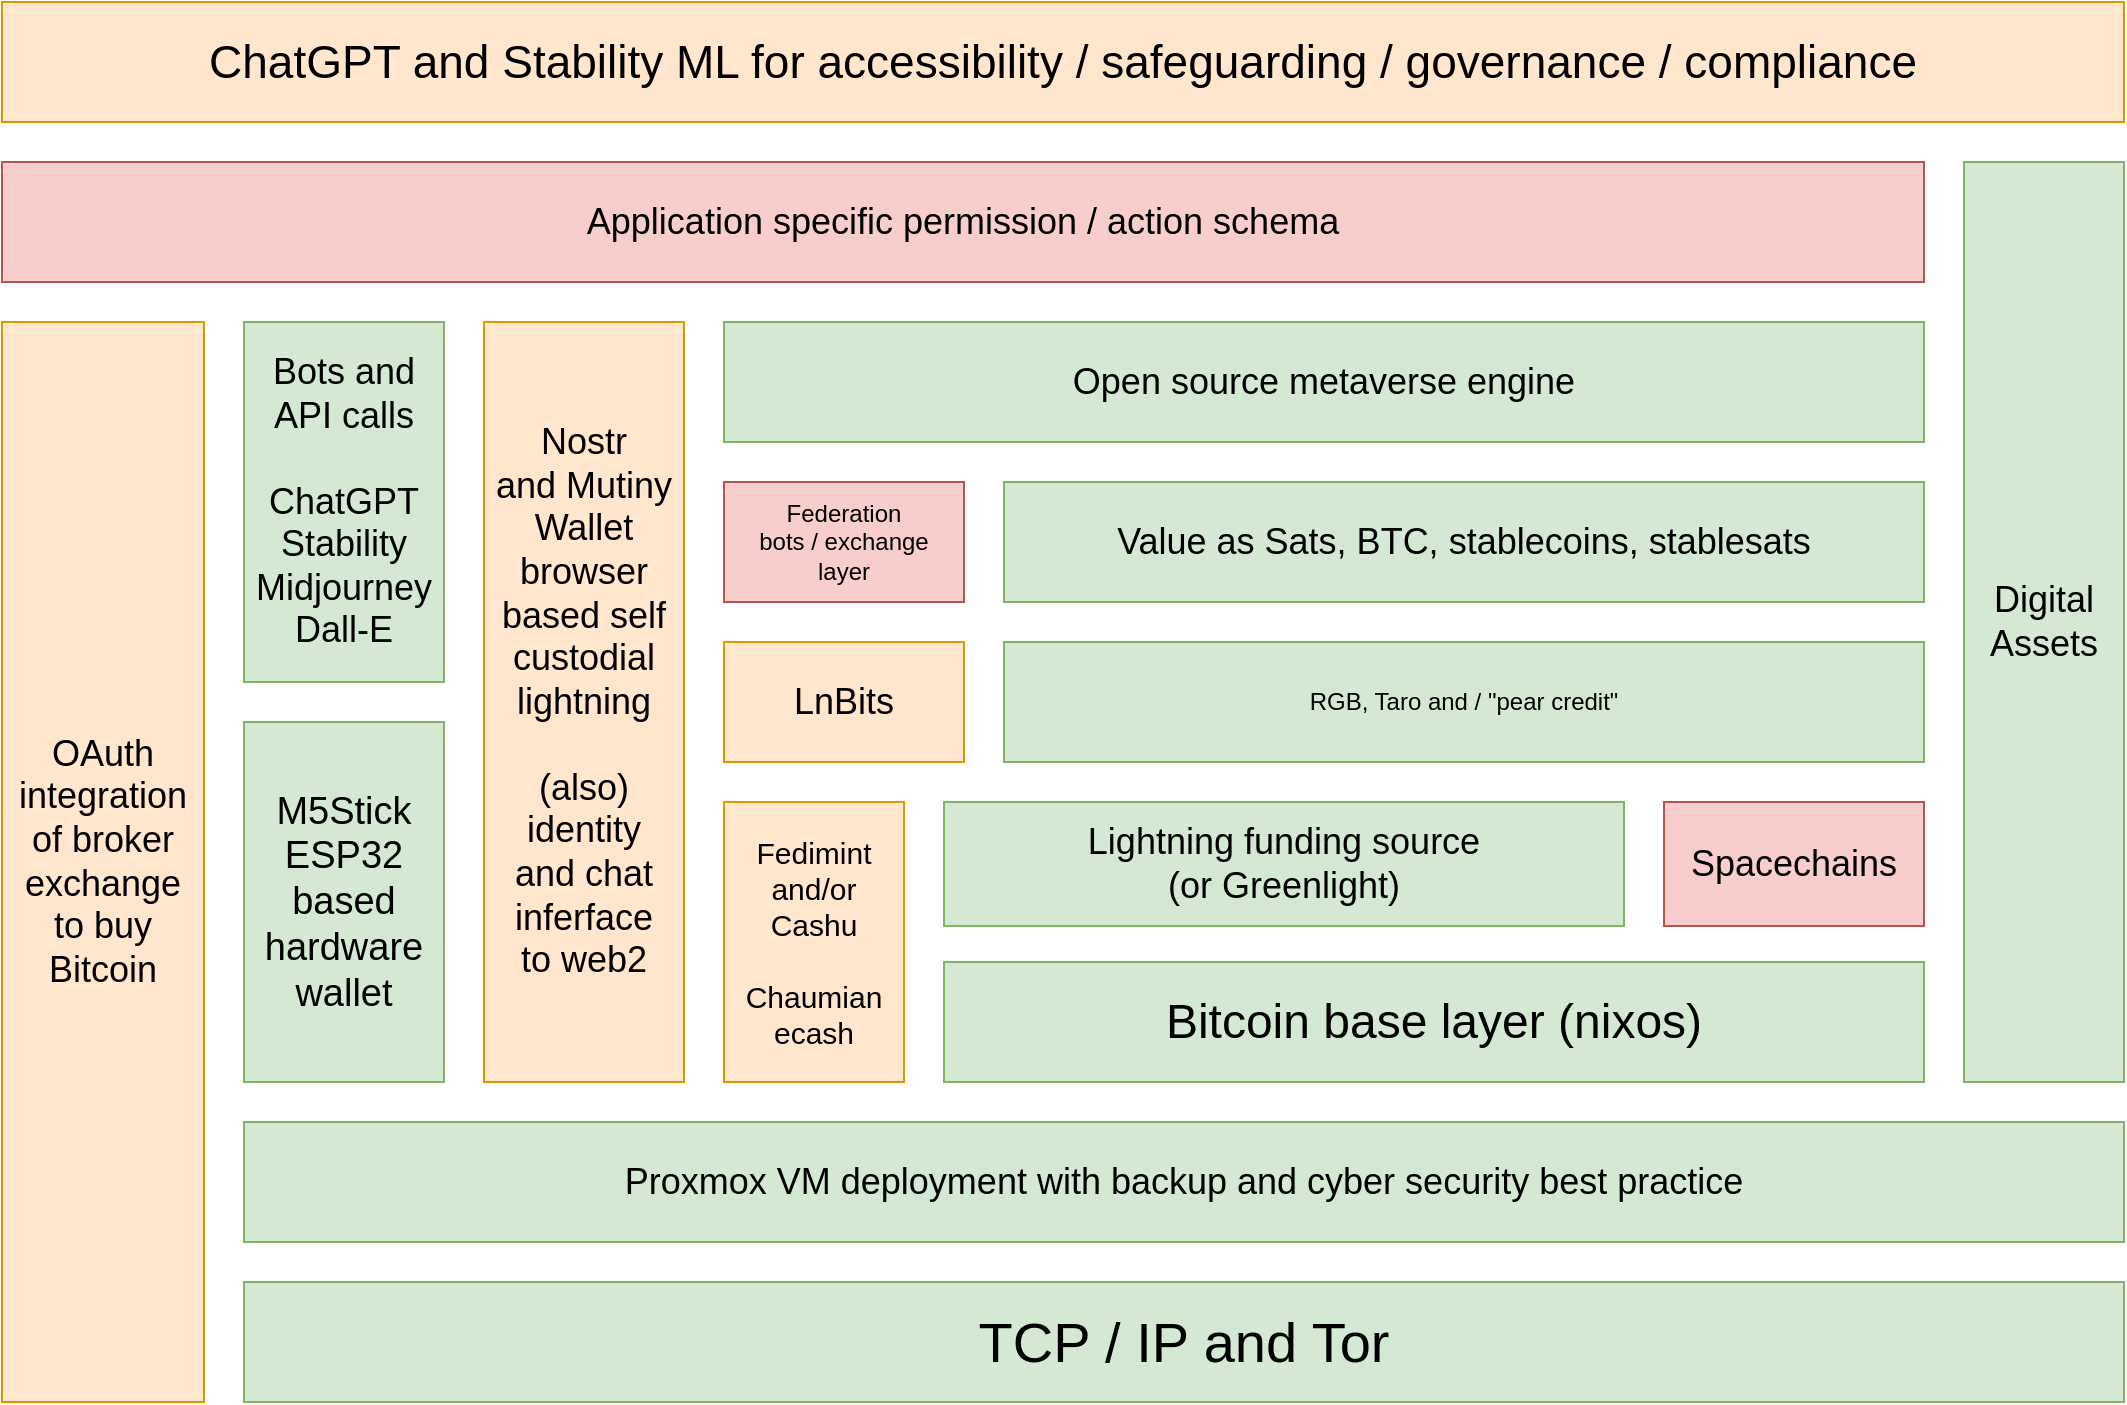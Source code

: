<mxfile version="20.7.4" type="device"><diagram id="cxQk2MdGaBO0qzIXkfKY" name="Page-1"><mxGraphModel dx="1435" dy="3045" grid="1" gridSize="10" guides="1" tooltips="1" connect="1" arrows="1" fold="1" page="1" pageScale="2" pageWidth="827" pageHeight="1169" math="0" shadow="0"><root><mxCell id="0"/><mxCell id="1" parent="0"/><mxCell id="7euMqblqjX4pnr0OFSQ3-19" value="&lt;font style=&quot;font-size: 18px&quot;&gt;Application specific permission / action schema&lt;br&gt;&lt;/font&gt;" style="rounded=0;whiteSpace=wrap;html=1;fillColor=#f8cecc;strokeColor=#b85450;" vertex="1" parent="1"><mxGeometry x="50" y="-20" width="961" height="60" as="geometry"/></mxCell><mxCell id="7euMqblqjX4pnr0OFSQ3-20" value="&lt;div&gt;Nostr&lt;/div&gt;&lt;div&gt;and Mutiny Wallet browser based self custodial lightning&lt;br&gt;&lt;/div&gt;&lt;div&gt;&lt;br&gt;&lt;/div&gt;&lt;div&gt;(also)&lt;br&gt;&lt;/div&gt;&lt;div&gt;identity&lt;/div&gt;&lt;div&gt;and chat &lt;br&gt;&lt;/div&gt;&lt;div&gt;inferface&lt;/div&gt;&lt;div&gt;to web2&lt;br&gt;&lt;/div&gt;" style="rounded=0;whiteSpace=wrap;html=1;fontSize=18;fillColor=#ffe6cc;strokeColor=#d79b00;" vertex="1" parent="1"><mxGeometry x="291" y="60" width="100" height="380" as="geometry"/></mxCell><mxCell id="7euMqblqjX4pnr0OFSQ3-21" value="LnBits" style="rounded=0;whiteSpace=wrap;html=1;fontSize=18;fillColor=#ffe6cc;strokeColor=#d79b00;" vertex="1" parent="1"><mxGeometry x="411" y="220" width="120" height="60" as="geometry"/></mxCell><mxCell id="7euMqblqjX4pnr0OFSQ3-22" value="&lt;font style=&quot;font-size: 18px&quot;&gt;Open source metaverse engine&lt;/font&gt;" style="rounded=0;whiteSpace=wrap;html=1;fillColor=#d5e8d4;strokeColor=#82b366;" vertex="1" parent="1"><mxGeometry x="411" y="60" width="600" height="60" as="geometry"/></mxCell><mxCell id="7euMqblqjX4pnr0OFSQ3-23" value="&lt;font style=&quot;font-size: 18px&quot;&gt;Value as Sats, BTC, stablecoins, stablesats&lt;br&gt;&lt;/font&gt;" style="rounded=0;whiteSpace=wrap;html=1;fillColor=#d5e8d4;strokeColor=#82b366;" vertex="1" parent="1"><mxGeometry x="551" y="140" width="460" height="60" as="geometry"/></mxCell><mxCell id="7euMqblqjX4pnr0OFSQ3-24" value="RGB, Taro and / &quot;pear credit&quot;" style="rounded=0;whiteSpace=wrap;html=1;fillColor=#d5e8d4;strokeColor=#82b366;" vertex="1" parent="1"><mxGeometry x="551" y="220" width="460" height="60" as="geometry"/></mxCell><mxCell id="7euMqblqjX4pnr0OFSQ3-25" value="&lt;div&gt;&lt;font style=&quot;font-size: 18px&quot;&gt;Lightning funding source&lt;/font&gt;&lt;/div&gt;&lt;div&gt;&lt;font style=&quot;font-size: 18px&quot;&gt;(or Greenlight)&lt;br&gt; &lt;/font&gt;&lt;/div&gt;" style="rounded=0;whiteSpace=wrap;html=1;fillColor=#d5e8d4;strokeColor=#82b366;" vertex="1" parent="1"><mxGeometry x="521" y="300" width="340" height="62" as="geometry"/></mxCell><mxCell id="7euMqblqjX4pnr0OFSQ3-26" value="&lt;font style=&quot;font-size: 24px&quot;&gt;Bitcoin base layer (nixos)&lt;br&gt;&lt;/font&gt;" style="rounded=0;whiteSpace=wrap;html=1;fillColor=#d5e8d4;strokeColor=#82b366;" vertex="1" parent="1"><mxGeometry x="521" y="380" width="490" height="60" as="geometry"/></mxCell><mxCell id="7euMqblqjX4pnr0OFSQ3-27" value="&lt;font style=&quot;font-size: 18px&quot;&gt;Proxmox VM deployment with backup and cyber security best practice&lt;/font&gt;" style="rounded=0;whiteSpace=wrap;html=1;fillColor=#d5e8d4;strokeColor=#82b366;" vertex="1" parent="1"><mxGeometry x="171" y="460" width="940" height="60" as="geometry"/></mxCell><mxCell id="7euMqblqjX4pnr0OFSQ3-28" value="&lt;div&gt;Digital&lt;br&gt;&lt;/div&gt;&lt;div&gt;Assets&lt;/div&gt;" style="rounded=0;whiteSpace=wrap;html=1;fontSize=18;fillColor=#d5e8d4;strokeColor=#82b366;" vertex="1" parent="1"><mxGeometry x="1031" y="-20" width="80" height="460" as="geometry"/></mxCell><mxCell id="7euMqblqjX4pnr0OFSQ3-29" value="&lt;font style=&quot;font-size: 18px;&quot;&gt;Spacechains&lt;/font&gt;" style="rounded=0;whiteSpace=wrap;html=1;fillColor=#f8cecc;strokeColor=#b85450;" vertex="1" parent="1"><mxGeometry x="881" y="300" width="130" height="62" as="geometry"/></mxCell><mxCell id="7euMqblqjX4pnr0OFSQ3-30" value="&lt;font style=&quot;font-size: 23px;&quot;&gt;ChatGPT and Stability ML for accessibility / safeguarding / governance / compliance&lt;br&gt;&lt;/font&gt;" style="rounded=0;whiteSpace=wrap;html=1;fillColor=#ffe6cc;strokeColor=#d79b00;" vertex="1" parent="1"><mxGeometry x="50" y="-100" width="1061" height="60" as="geometry"/></mxCell><mxCell id="7euMqblqjX4pnr0OFSQ3-31" value="&lt;font style=&quot;font-size: 28px;&quot;&gt;TCP / IP and Tor&lt;br&gt;&lt;/font&gt;" style="rounded=0;whiteSpace=wrap;html=1;fillColor=#d5e8d4;strokeColor=#82b366;" vertex="1" parent="1"><mxGeometry x="171" y="540" width="940" height="60" as="geometry"/></mxCell><mxCell id="7euMqblqjX4pnr0OFSQ3-32" value="&lt;div style=&quot;font-size: 15px;&quot;&gt;&lt;font style=&quot;font-size: 15px;&quot;&gt;Fedimint&lt;/font&gt;&lt;/div&gt;&lt;div style=&quot;font-size: 15px;&quot;&gt;&lt;font style=&quot;font-size: 15px;&quot;&gt;and/or&lt;/font&gt;&lt;/div&gt;&lt;div style=&quot;font-size: 15px;&quot;&gt;&lt;font style=&quot;font-size: 15px;&quot;&gt;Cashu&lt;/font&gt;&lt;/div&gt;&lt;div style=&quot;font-size: 15px;&quot;&gt;&lt;font style=&quot;font-size: 15px;&quot;&gt;&lt;br&gt;&lt;/font&gt;&lt;/div&gt;&lt;div style=&quot;font-size: 15px;&quot;&gt;&lt;font style=&quot;font-size: 15px;&quot;&gt;Chaumian&lt;/font&gt;&lt;/div&gt;&lt;div style=&quot;font-size: 15px;&quot;&gt;&lt;font style=&quot;font-size: 15px;&quot;&gt;ecash&lt;br&gt;&lt;/font&gt;&lt;/div&gt;" style="rounded=0;whiteSpace=wrap;html=1;fillColor=#ffe6cc;strokeColor=#d79b00;" vertex="1" parent="1"><mxGeometry x="411" y="300" width="90" height="140" as="geometry"/></mxCell><mxCell id="7euMqblqjX4pnr0OFSQ3-33" value="&lt;div&gt;Federation&lt;/div&gt;&lt;div&gt;bots / exchange&lt;/div&gt;&lt;div&gt;layer&lt;br&gt;&lt;/div&gt;" style="rounded=0;whiteSpace=wrap;html=1;fillColor=#f8cecc;strokeColor=#b85450;" vertex="1" parent="1"><mxGeometry x="411" y="140" width="120" height="60" as="geometry"/></mxCell><mxCell id="7euMqblqjX4pnr0OFSQ3-34" value="&lt;h3 style=&quot;font-size: 19px;&quot; class=&quot;ud-feature-title&quot;&gt;&lt;span style=&quot;font-weight: normal;&quot;&gt;M5Stick ESP32&lt;/span&gt; &lt;span style=&quot;font-weight: normal;&quot;&gt;based hardware wallet&lt;/span&gt;&lt;br&gt;&lt;/h3&gt;" style="rounded=0;whiteSpace=wrap;html=1;fontSize=18;fillColor=#d5e8d4;strokeColor=#82b366;" vertex="1" parent="1"><mxGeometry x="171" y="260" width="100" height="180" as="geometry"/></mxCell><mxCell id="7euMqblqjX4pnr0OFSQ3-35" value="&lt;div&gt;OAuth integration of broker exchange&lt;/div&gt;&lt;div&gt;to buy&lt;/div&gt;&lt;div&gt;Bitcoin&lt;br&gt;&lt;/div&gt;" style="rounded=0;whiteSpace=wrap;html=1;fontSize=18;fillColor=#ffe6cc;strokeColor=#d79b00;" vertex="1" parent="1"><mxGeometry x="50" y="60" width="101" height="540" as="geometry"/></mxCell><mxCell id="7euMqblqjX4pnr0OFSQ3-36" value="&lt;div&gt;Bots and API calls&lt;/div&gt;&lt;div&gt;&lt;br&gt;&lt;/div&gt;&lt;div&gt;ChatGPT&lt;br&gt;Stability&lt;br&gt;Midjourney&lt;br&gt;Dall-E&lt;br&gt;&lt;/div&gt;" style="rounded=0;whiteSpace=wrap;html=1;fontSize=18;fillColor=#d5e8d4;strokeColor=#82b366;" vertex="1" parent="1"><mxGeometry x="171" y="60" width="100" height="180" as="geometry"/></mxCell></root></mxGraphModel></diagram></mxfile>